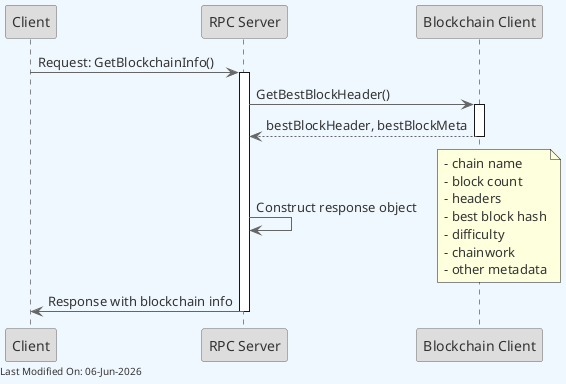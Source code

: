 @startuml rpc-get-blockchain-info
skinparam backgroundColor #F0F8FF
skinparam defaultFontColor #333333
skinparam arrowColor #666666

' Define borders for all elements
skinparam entity {
  BorderColor #666666
  BackgroundColor #DDDDDD
}

skinparam control {
  BorderColor #666666
  BackgroundColor #DDDDDD
}

skinparam participant {
  BorderColor #666666
  BackgroundColor #DDDDDD
}



participant Client
participant "RPC Server" as RPC
participant "Blockchain Client" as Blockchain

Client -> RPC : Request: GetBlockchainInfo()
activate RPC

RPC -> Blockchain : GetBestBlockHeader()
activate Blockchain
Blockchain --> RPC : bestBlockHeader, bestBlockMeta
deactivate Blockchain

RPC -> RPC : Construct response object
note right
- chain name
- block count
- headers
- best block hash
- difficulty
- chainwork
- other metadata
end note

RPC -> Client : Response with blockchain info
deactivate RPC

left footer Last Modified On: %date("dd-MMM-yyyy")

@enduml
